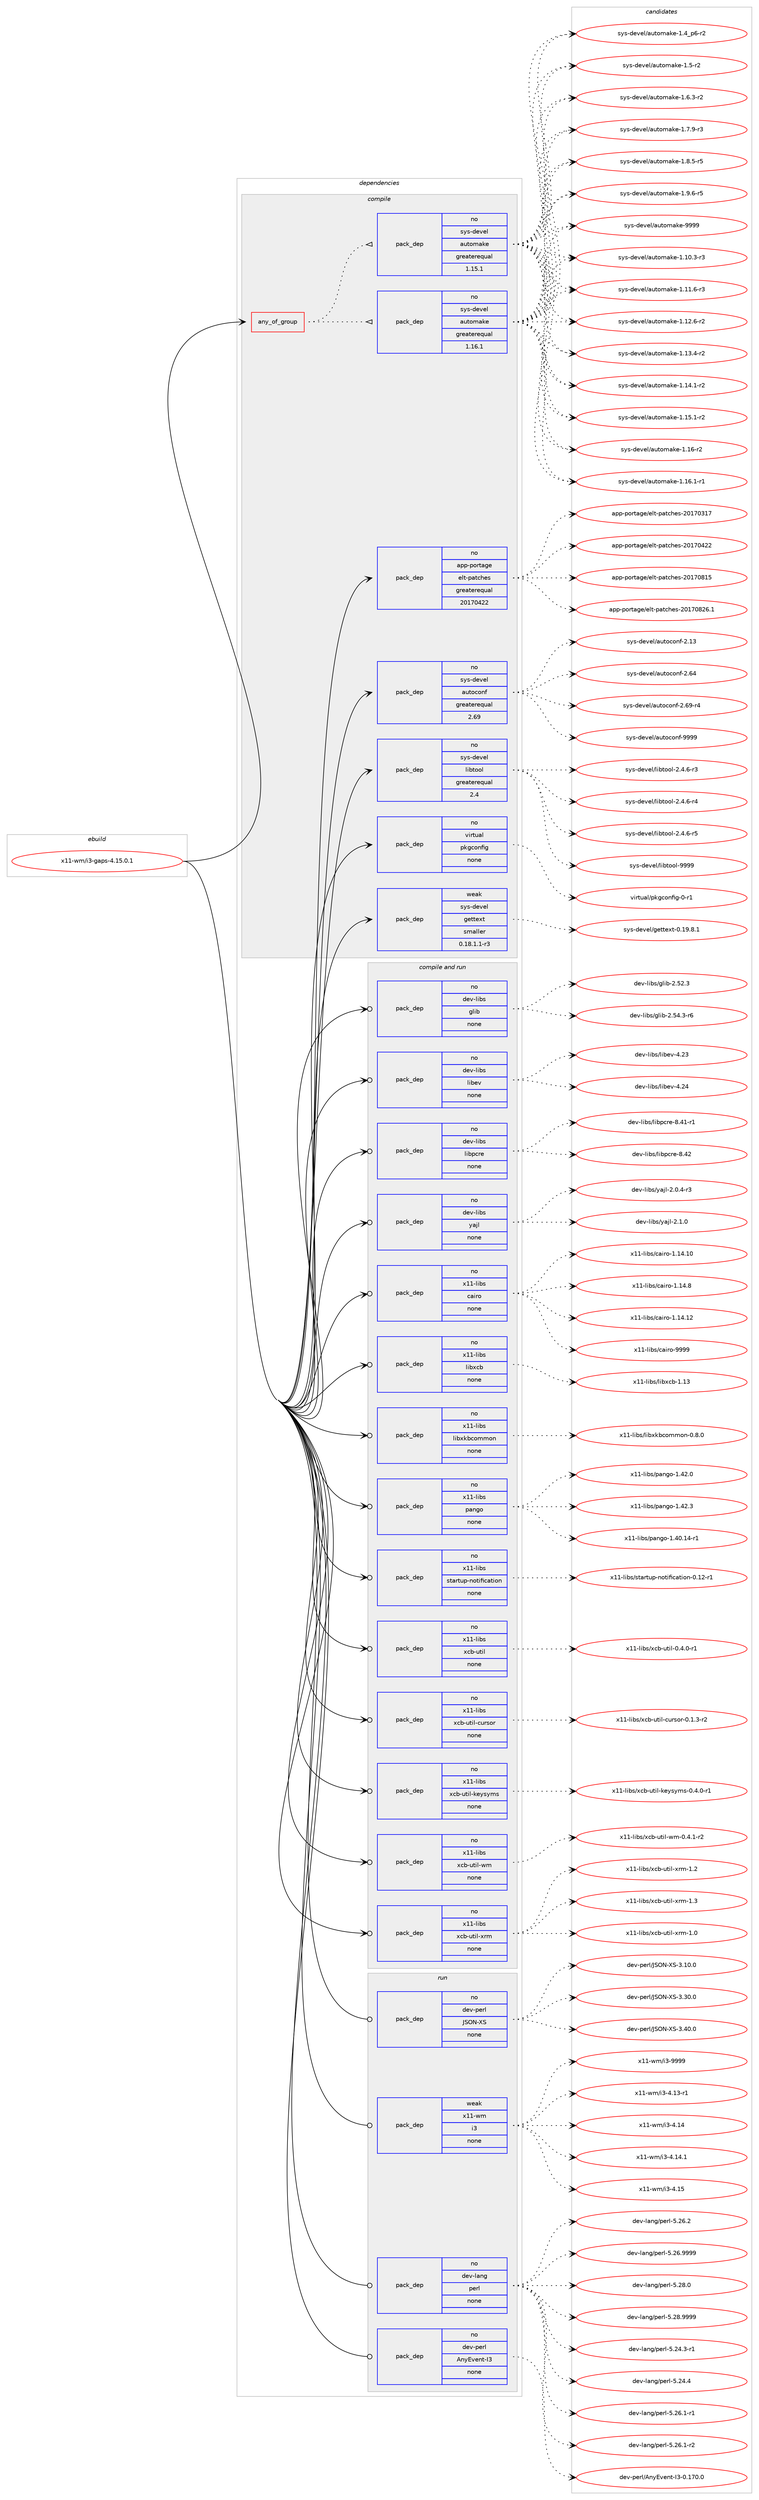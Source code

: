 digraph prolog {

# *************
# Graph options
# *************

newrank=true;
concentrate=true;
compound=true;
graph [rankdir=LR,fontname=Helvetica,fontsize=10,ranksep=1.5];#, ranksep=2.5, nodesep=0.2];
edge  [arrowhead=vee];
node  [fontname=Helvetica,fontsize=10];

# **********
# The ebuild
# **********

subgraph cluster_leftcol {
color=gray;
rank=same;
label=<<i>ebuild</i>>;
id [label="x11-wm/i3-gaps-4.15.0.1", color=red, width=4, href="../x11-wm/i3-gaps-4.15.0.1.svg"];
}

# ****************
# The dependencies
# ****************

subgraph cluster_midcol {
color=gray;
label=<<i>dependencies</i>>;
subgraph cluster_compile {
fillcolor="#eeeeee";
style=filled;
label=<<i>compile</i>>;
subgraph any174 {
dependency4571 [label=<<TABLE BORDER="0" CELLBORDER="1" CELLSPACING="0" CELLPADDING="4"><TR><TD CELLPADDING="10">any_of_group</TD></TR></TABLE>>, shape=none, color=red];subgraph pack3746 {
dependency4572 [label=<<TABLE BORDER="0" CELLBORDER="1" CELLSPACING="0" CELLPADDING="4" WIDTH="220"><TR><TD ROWSPAN="6" CELLPADDING="30">pack_dep</TD></TR><TR><TD WIDTH="110">no</TD></TR><TR><TD>sys-devel</TD></TR><TR><TD>automake</TD></TR><TR><TD>greaterequal</TD></TR><TR><TD>1.16.1</TD></TR></TABLE>>, shape=none, color=blue];
}
dependency4571:e -> dependency4572:w [weight=20,style="dotted",arrowhead="oinv"];
subgraph pack3747 {
dependency4573 [label=<<TABLE BORDER="0" CELLBORDER="1" CELLSPACING="0" CELLPADDING="4" WIDTH="220"><TR><TD ROWSPAN="6" CELLPADDING="30">pack_dep</TD></TR><TR><TD WIDTH="110">no</TD></TR><TR><TD>sys-devel</TD></TR><TR><TD>automake</TD></TR><TR><TD>greaterequal</TD></TR><TR><TD>1.15.1</TD></TR></TABLE>>, shape=none, color=blue];
}
dependency4571:e -> dependency4573:w [weight=20,style="dotted",arrowhead="oinv"];
}
id:e -> dependency4571:w [weight=20,style="solid",arrowhead="vee"];
subgraph pack3748 {
dependency4574 [label=<<TABLE BORDER="0" CELLBORDER="1" CELLSPACING="0" CELLPADDING="4" WIDTH="220"><TR><TD ROWSPAN="6" CELLPADDING="30">pack_dep</TD></TR><TR><TD WIDTH="110">no</TD></TR><TR><TD>app-portage</TD></TR><TR><TD>elt-patches</TD></TR><TR><TD>greaterequal</TD></TR><TR><TD>20170422</TD></TR></TABLE>>, shape=none, color=blue];
}
id:e -> dependency4574:w [weight=20,style="solid",arrowhead="vee"];
subgraph pack3749 {
dependency4575 [label=<<TABLE BORDER="0" CELLBORDER="1" CELLSPACING="0" CELLPADDING="4" WIDTH="220"><TR><TD ROWSPAN="6" CELLPADDING="30">pack_dep</TD></TR><TR><TD WIDTH="110">no</TD></TR><TR><TD>sys-devel</TD></TR><TR><TD>autoconf</TD></TR><TR><TD>greaterequal</TD></TR><TR><TD>2.69</TD></TR></TABLE>>, shape=none, color=blue];
}
id:e -> dependency4575:w [weight=20,style="solid",arrowhead="vee"];
subgraph pack3750 {
dependency4576 [label=<<TABLE BORDER="0" CELLBORDER="1" CELLSPACING="0" CELLPADDING="4" WIDTH="220"><TR><TD ROWSPAN="6" CELLPADDING="30">pack_dep</TD></TR><TR><TD WIDTH="110">no</TD></TR><TR><TD>sys-devel</TD></TR><TR><TD>libtool</TD></TR><TR><TD>greaterequal</TD></TR><TR><TD>2.4</TD></TR></TABLE>>, shape=none, color=blue];
}
id:e -> dependency4576:w [weight=20,style="solid",arrowhead="vee"];
subgraph pack3751 {
dependency4577 [label=<<TABLE BORDER="0" CELLBORDER="1" CELLSPACING="0" CELLPADDING="4" WIDTH="220"><TR><TD ROWSPAN="6" CELLPADDING="30">pack_dep</TD></TR><TR><TD WIDTH="110">no</TD></TR><TR><TD>virtual</TD></TR><TR><TD>pkgconfig</TD></TR><TR><TD>none</TD></TR><TR><TD></TD></TR></TABLE>>, shape=none, color=blue];
}
id:e -> dependency4577:w [weight=20,style="solid",arrowhead="vee"];
subgraph pack3752 {
dependency4578 [label=<<TABLE BORDER="0" CELLBORDER="1" CELLSPACING="0" CELLPADDING="4" WIDTH="220"><TR><TD ROWSPAN="6" CELLPADDING="30">pack_dep</TD></TR><TR><TD WIDTH="110">weak</TD></TR><TR><TD>sys-devel</TD></TR><TR><TD>gettext</TD></TR><TR><TD>smaller</TD></TR><TR><TD>0.18.1.1-r3</TD></TR></TABLE>>, shape=none, color=blue];
}
id:e -> dependency4578:w [weight=20,style="solid",arrowhead="vee"];
}
subgraph cluster_compileandrun {
fillcolor="#eeeeee";
style=filled;
label=<<i>compile and run</i>>;
subgraph pack3753 {
dependency4579 [label=<<TABLE BORDER="0" CELLBORDER="1" CELLSPACING="0" CELLPADDING="4" WIDTH="220"><TR><TD ROWSPAN="6" CELLPADDING="30">pack_dep</TD></TR><TR><TD WIDTH="110">no</TD></TR><TR><TD>dev-libs</TD></TR><TR><TD>glib</TD></TR><TR><TD>none</TD></TR><TR><TD></TD></TR></TABLE>>, shape=none, color=blue];
}
id:e -> dependency4579:w [weight=20,style="solid",arrowhead="odotvee"];
subgraph pack3754 {
dependency4580 [label=<<TABLE BORDER="0" CELLBORDER="1" CELLSPACING="0" CELLPADDING="4" WIDTH="220"><TR><TD ROWSPAN="6" CELLPADDING="30">pack_dep</TD></TR><TR><TD WIDTH="110">no</TD></TR><TR><TD>dev-libs</TD></TR><TR><TD>libev</TD></TR><TR><TD>none</TD></TR><TR><TD></TD></TR></TABLE>>, shape=none, color=blue];
}
id:e -> dependency4580:w [weight=20,style="solid",arrowhead="odotvee"];
subgraph pack3755 {
dependency4581 [label=<<TABLE BORDER="0" CELLBORDER="1" CELLSPACING="0" CELLPADDING="4" WIDTH="220"><TR><TD ROWSPAN="6" CELLPADDING="30">pack_dep</TD></TR><TR><TD WIDTH="110">no</TD></TR><TR><TD>dev-libs</TD></TR><TR><TD>libpcre</TD></TR><TR><TD>none</TD></TR><TR><TD></TD></TR></TABLE>>, shape=none, color=blue];
}
id:e -> dependency4581:w [weight=20,style="solid",arrowhead="odotvee"];
subgraph pack3756 {
dependency4582 [label=<<TABLE BORDER="0" CELLBORDER="1" CELLSPACING="0" CELLPADDING="4" WIDTH="220"><TR><TD ROWSPAN="6" CELLPADDING="30">pack_dep</TD></TR><TR><TD WIDTH="110">no</TD></TR><TR><TD>dev-libs</TD></TR><TR><TD>yajl</TD></TR><TR><TD>none</TD></TR><TR><TD></TD></TR></TABLE>>, shape=none, color=blue];
}
id:e -> dependency4582:w [weight=20,style="solid",arrowhead="odotvee"];
subgraph pack3757 {
dependency4583 [label=<<TABLE BORDER="0" CELLBORDER="1" CELLSPACING="0" CELLPADDING="4" WIDTH="220"><TR><TD ROWSPAN="6" CELLPADDING="30">pack_dep</TD></TR><TR><TD WIDTH="110">no</TD></TR><TR><TD>x11-libs</TD></TR><TR><TD>cairo</TD></TR><TR><TD>none</TD></TR><TR><TD></TD></TR></TABLE>>, shape=none, color=blue];
}
id:e -> dependency4583:w [weight=20,style="solid",arrowhead="odotvee"];
subgraph pack3758 {
dependency4584 [label=<<TABLE BORDER="0" CELLBORDER="1" CELLSPACING="0" CELLPADDING="4" WIDTH="220"><TR><TD ROWSPAN="6" CELLPADDING="30">pack_dep</TD></TR><TR><TD WIDTH="110">no</TD></TR><TR><TD>x11-libs</TD></TR><TR><TD>libxcb</TD></TR><TR><TD>none</TD></TR><TR><TD></TD></TR></TABLE>>, shape=none, color=blue];
}
id:e -> dependency4584:w [weight=20,style="solid",arrowhead="odotvee"];
subgraph pack3759 {
dependency4585 [label=<<TABLE BORDER="0" CELLBORDER="1" CELLSPACING="0" CELLPADDING="4" WIDTH="220"><TR><TD ROWSPAN="6" CELLPADDING="30">pack_dep</TD></TR><TR><TD WIDTH="110">no</TD></TR><TR><TD>x11-libs</TD></TR><TR><TD>libxkbcommon</TD></TR><TR><TD>none</TD></TR><TR><TD></TD></TR></TABLE>>, shape=none, color=blue];
}
id:e -> dependency4585:w [weight=20,style="solid",arrowhead="odotvee"];
subgraph pack3760 {
dependency4586 [label=<<TABLE BORDER="0" CELLBORDER="1" CELLSPACING="0" CELLPADDING="4" WIDTH="220"><TR><TD ROWSPAN="6" CELLPADDING="30">pack_dep</TD></TR><TR><TD WIDTH="110">no</TD></TR><TR><TD>x11-libs</TD></TR><TR><TD>pango</TD></TR><TR><TD>none</TD></TR><TR><TD></TD></TR></TABLE>>, shape=none, color=blue];
}
id:e -> dependency4586:w [weight=20,style="solid",arrowhead="odotvee"];
subgraph pack3761 {
dependency4587 [label=<<TABLE BORDER="0" CELLBORDER="1" CELLSPACING="0" CELLPADDING="4" WIDTH="220"><TR><TD ROWSPAN="6" CELLPADDING="30">pack_dep</TD></TR><TR><TD WIDTH="110">no</TD></TR><TR><TD>x11-libs</TD></TR><TR><TD>startup-notification</TD></TR><TR><TD>none</TD></TR><TR><TD></TD></TR></TABLE>>, shape=none, color=blue];
}
id:e -> dependency4587:w [weight=20,style="solid",arrowhead="odotvee"];
subgraph pack3762 {
dependency4588 [label=<<TABLE BORDER="0" CELLBORDER="1" CELLSPACING="0" CELLPADDING="4" WIDTH="220"><TR><TD ROWSPAN="6" CELLPADDING="30">pack_dep</TD></TR><TR><TD WIDTH="110">no</TD></TR><TR><TD>x11-libs</TD></TR><TR><TD>xcb-util</TD></TR><TR><TD>none</TD></TR><TR><TD></TD></TR></TABLE>>, shape=none, color=blue];
}
id:e -> dependency4588:w [weight=20,style="solid",arrowhead="odotvee"];
subgraph pack3763 {
dependency4589 [label=<<TABLE BORDER="0" CELLBORDER="1" CELLSPACING="0" CELLPADDING="4" WIDTH="220"><TR><TD ROWSPAN="6" CELLPADDING="30">pack_dep</TD></TR><TR><TD WIDTH="110">no</TD></TR><TR><TD>x11-libs</TD></TR><TR><TD>xcb-util-cursor</TD></TR><TR><TD>none</TD></TR><TR><TD></TD></TR></TABLE>>, shape=none, color=blue];
}
id:e -> dependency4589:w [weight=20,style="solid",arrowhead="odotvee"];
subgraph pack3764 {
dependency4590 [label=<<TABLE BORDER="0" CELLBORDER="1" CELLSPACING="0" CELLPADDING="4" WIDTH="220"><TR><TD ROWSPAN="6" CELLPADDING="30">pack_dep</TD></TR><TR><TD WIDTH="110">no</TD></TR><TR><TD>x11-libs</TD></TR><TR><TD>xcb-util-keysyms</TD></TR><TR><TD>none</TD></TR><TR><TD></TD></TR></TABLE>>, shape=none, color=blue];
}
id:e -> dependency4590:w [weight=20,style="solid",arrowhead="odotvee"];
subgraph pack3765 {
dependency4591 [label=<<TABLE BORDER="0" CELLBORDER="1" CELLSPACING="0" CELLPADDING="4" WIDTH="220"><TR><TD ROWSPAN="6" CELLPADDING="30">pack_dep</TD></TR><TR><TD WIDTH="110">no</TD></TR><TR><TD>x11-libs</TD></TR><TR><TD>xcb-util-wm</TD></TR><TR><TD>none</TD></TR><TR><TD></TD></TR></TABLE>>, shape=none, color=blue];
}
id:e -> dependency4591:w [weight=20,style="solid",arrowhead="odotvee"];
subgraph pack3766 {
dependency4592 [label=<<TABLE BORDER="0" CELLBORDER="1" CELLSPACING="0" CELLPADDING="4" WIDTH="220"><TR><TD ROWSPAN="6" CELLPADDING="30">pack_dep</TD></TR><TR><TD WIDTH="110">no</TD></TR><TR><TD>x11-libs</TD></TR><TR><TD>xcb-util-xrm</TD></TR><TR><TD>none</TD></TR><TR><TD></TD></TR></TABLE>>, shape=none, color=blue];
}
id:e -> dependency4592:w [weight=20,style="solid",arrowhead="odotvee"];
}
subgraph cluster_run {
fillcolor="#eeeeee";
style=filled;
label=<<i>run</i>>;
subgraph pack3767 {
dependency4593 [label=<<TABLE BORDER="0" CELLBORDER="1" CELLSPACING="0" CELLPADDING="4" WIDTH="220"><TR><TD ROWSPAN="6" CELLPADDING="30">pack_dep</TD></TR><TR><TD WIDTH="110">no</TD></TR><TR><TD>dev-lang</TD></TR><TR><TD>perl</TD></TR><TR><TD>none</TD></TR><TR><TD></TD></TR></TABLE>>, shape=none, color=blue];
}
id:e -> dependency4593:w [weight=20,style="solid",arrowhead="odot"];
subgraph pack3768 {
dependency4594 [label=<<TABLE BORDER="0" CELLBORDER="1" CELLSPACING="0" CELLPADDING="4" WIDTH="220"><TR><TD ROWSPAN="6" CELLPADDING="30">pack_dep</TD></TR><TR><TD WIDTH="110">no</TD></TR><TR><TD>dev-perl</TD></TR><TR><TD>AnyEvent-I3</TD></TR><TR><TD>none</TD></TR><TR><TD></TD></TR></TABLE>>, shape=none, color=blue];
}
id:e -> dependency4594:w [weight=20,style="solid",arrowhead="odot"];
subgraph pack3769 {
dependency4595 [label=<<TABLE BORDER="0" CELLBORDER="1" CELLSPACING="0" CELLPADDING="4" WIDTH="220"><TR><TD ROWSPAN="6" CELLPADDING="30">pack_dep</TD></TR><TR><TD WIDTH="110">no</TD></TR><TR><TD>dev-perl</TD></TR><TR><TD>JSON-XS</TD></TR><TR><TD>none</TD></TR><TR><TD></TD></TR></TABLE>>, shape=none, color=blue];
}
id:e -> dependency4595:w [weight=20,style="solid",arrowhead="odot"];
subgraph pack3770 {
dependency4596 [label=<<TABLE BORDER="0" CELLBORDER="1" CELLSPACING="0" CELLPADDING="4" WIDTH="220"><TR><TD ROWSPAN="6" CELLPADDING="30">pack_dep</TD></TR><TR><TD WIDTH="110">weak</TD></TR><TR><TD>x11-wm</TD></TR><TR><TD>i3</TD></TR><TR><TD>none</TD></TR><TR><TD></TD></TR></TABLE>>, shape=none, color=blue];
}
id:e -> dependency4596:w [weight=20,style="solid",arrowhead="odot"];
}
}

# **************
# The candidates
# **************

subgraph cluster_choices {
rank=same;
color=gray;
label=<<i>candidates</i>>;

subgraph choice3746 {
color=black;
nodesep=1;
choice11512111545100101118101108479711711611110997107101454946494846514511451 [label="sys-devel/automake-1.10.3-r3", color=red, width=4,href="../sys-devel/automake-1.10.3-r3.svg"];
choice11512111545100101118101108479711711611110997107101454946494946544511451 [label="sys-devel/automake-1.11.6-r3", color=red, width=4,href="../sys-devel/automake-1.11.6-r3.svg"];
choice11512111545100101118101108479711711611110997107101454946495046544511450 [label="sys-devel/automake-1.12.6-r2", color=red, width=4,href="../sys-devel/automake-1.12.6-r2.svg"];
choice11512111545100101118101108479711711611110997107101454946495146524511450 [label="sys-devel/automake-1.13.4-r2", color=red, width=4,href="../sys-devel/automake-1.13.4-r2.svg"];
choice11512111545100101118101108479711711611110997107101454946495246494511450 [label="sys-devel/automake-1.14.1-r2", color=red, width=4,href="../sys-devel/automake-1.14.1-r2.svg"];
choice11512111545100101118101108479711711611110997107101454946495346494511450 [label="sys-devel/automake-1.15.1-r2", color=red, width=4,href="../sys-devel/automake-1.15.1-r2.svg"];
choice1151211154510010111810110847971171161111099710710145494649544511450 [label="sys-devel/automake-1.16-r2", color=red, width=4,href="../sys-devel/automake-1.16-r2.svg"];
choice11512111545100101118101108479711711611110997107101454946495446494511449 [label="sys-devel/automake-1.16.1-r1", color=red, width=4,href="../sys-devel/automake-1.16.1-r1.svg"];
choice115121115451001011181011084797117116111109971071014549465295112544511450 [label="sys-devel/automake-1.4_p6-r2", color=red, width=4,href="../sys-devel/automake-1.4_p6-r2.svg"];
choice11512111545100101118101108479711711611110997107101454946534511450 [label="sys-devel/automake-1.5-r2", color=red, width=4,href="../sys-devel/automake-1.5-r2.svg"];
choice115121115451001011181011084797117116111109971071014549465446514511450 [label="sys-devel/automake-1.6.3-r2", color=red, width=4,href="../sys-devel/automake-1.6.3-r2.svg"];
choice115121115451001011181011084797117116111109971071014549465546574511451 [label="sys-devel/automake-1.7.9-r3", color=red, width=4,href="../sys-devel/automake-1.7.9-r3.svg"];
choice115121115451001011181011084797117116111109971071014549465646534511453 [label="sys-devel/automake-1.8.5-r5", color=red, width=4,href="../sys-devel/automake-1.8.5-r5.svg"];
choice115121115451001011181011084797117116111109971071014549465746544511453 [label="sys-devel/automake-1.9.6-r5", color=red, width=4,href="../sys-devel/automake-1.9.6-r5.svg"];
choice115121115451001011181011084797117116111109971071014557575757 [label="sys-devel/automake-9999", color=red, width=4,href="../sys-devel/automake-9999.svg"];
dependency4572:e -> choice11512111545100101118101108479711711611110997107101454946494846514511451:w [style=dotted,weight="100"];
dependency4572:e -> choice11512111545100101118101108479711711611110997107101454946494946544511451:w [style=dotted,weight="100"];
dependency4572:e -> choice11512111545100101118101108479711711611110997107101454946495046544511450:w [style=dotted,weight="100"];
dependency4572:e -> choice11512111545100101118101108479711711611110997107101454946495146524511450:w [style=dotted,weight="100"];
dependency4572:e -> choice11512111545100101118101108479711711611110997107101454946495246494511450:w [style=dotted,weight="100"];
dependency4572:e -> choice11512111545100101118101108479711711611110997107101454946495346494511450:w [style=dotted,weight="100"];
dependency4572:e -> choice1151211154510010111810110847971171161111099710710145494649544511450:w [style=dotted,weight="100"];
dependency4572:e -> choice11512111545100101118101108479711711611110997107101454946495446494511449:w [style=dotted,weight="100"];
dependency4572:e -> choice115121115451001011181011084797117116111109971071014549465295112544511450:w [style=dotted,weight="100"];
dependency4572:e -> choice11512111545100101118101108479711711611110997107101454946534511450:w [style=dotted,weight="100"];
dependency4572:e -> choice115121115451001011181011084797117116111109971071014549465446514511450:w [style=dotted,weight="100"];
dependency4572:e -> choice115121115451001011181011084797117116111109971071014549465546574511451:w [style=dotted,weight="100"];
dependency4572:e -> choice115121115451001011181011084797117116111109971071014549465646534511453:w [style=dotted,weight="100"];
dependency4572:e -> choice115121115451001011181011084797117116111109971071014549465746544511453:w [style=dotted,weight="100"];
dependency4572:e -> choice115121115451001011181011084797117116111109971071014557575757:w [style=dotted,weight="100"];
}
subgraph choice3747 {
color=black;
nodesep=1;
choice11512111545100101118101108479711711611110997107101454946494846514511451 [label="sys-devel/automake-1.10.3-r3", color=red, width=4,href="../sys-devel/automake-1.10.3-r3.svg"];
choice11512111545100101118101108479711711611110997107101454946494946544511451 [label="sys-devel/automake-1.11.6-r3", color=red, width=4,href="../sys-devel/automake-1.11.6-r3.svg"];
choice11512111545100101118101108479711711611110997107101454946495046544511450 [label="sys-devel/automake-1.12.6-r2", color=red, width=4,href="../sys-devel/automake-1.12.6-r2.svg"];
choice11512111545100101118101108479711711611110997107101454946495146524511450 [label="sys-devel/automake-1.13.4-r2", color=red, width=4,href="../sys-devel/automake-1.13.4-r2.svg"];
choice11512111545100101118101108479711711611110997107101454946495246494511450 [label="sys-devel/automake-1.14.1-r2", color=red, width=4,href="../sys-devel/automake-1.14.1-r2.svg"];
choice11512111545100101118101108479711711611110997107101454946495346494511450 [label="sys-devel/automake-1.15.1-r2", color=red, width=4,href="../sys-devel/automake-1.15.1-r2.svg"];
choice1151211154510010111810110847971171161111099710710145494649544511450 [label="sys-devel/automake-1.16-r2", color=red, width=4,href="../sys-devel/automake-1.16-r2.svg"];
choice11512111545100101118101108479711711611110997107101454946495446494511449 [label="sys-devel/automake-1.16.1-r1", color=red, width=4,href="../sys-devel/automake-1.16.1-r1.svg"];
choice115121115451001011181011084797117116111109971071014549465295112544511450 [label="sys-devel/automake-1.4_p6-r2", color=red, width=4,href="../sys-devel/automake-1.4_p6-r2.svg"];
choice11512111545100101118101108479711711611110997107101454946534511450 [label="sys-devel/automake-1.5-r2", color=red, width=4,href="../sys-devel/automake-1.5-r2.svg"];
choice115121115451001011181011084797117116111109971071014549465446514511450 [label="sys-devel/automake-1.6.3-r2", color=red, width=4,href="../sys-devel/automake-1.6.3-r2.svg"];
choice115121115451001011181011084797117116111109971071014549465546574511451 [label="sys-devel/automake-1.7.9-r3", color=red, width=4,href="../sys-devel/automake-1.7.9-r3.svg"];
choice115121115451001011181011084797117116111109971071014549465646534511453 [label="sys-devel/automake-1.8.5-r5", color=red, width=4,href="../sys-devel/automake-1.8.5-r5.svg"];
choice115121115451001011181011084797117116111109971071014549465746544511453 [label="sys-devel/automake-1.9.6-r5", color=red, width=4,href="../sys-devel/automake-1.9.6-r5.svg"];
choice115121115451001011181011084797117116111109971071014557575757 [label="sys-devel/automake-9999", color=red, width=4,href="../sys-devel/automake-9999.svg"];
dependency4573:e -> choice11512111545100101118101108479711711611110997107101454946494846514511451:w [style=dotted,weight="100"];
dependency4573:e -> choice11512111545100101118101108479711711611110997107101454946494946544511451:w [style=dotted,weight="100"];
dependency4573:e -> choice11512111545100101118101108479711711611110997107101454946495046544511450:w [style=dotted,weight="100"];
dependency4573:e -> choice11512111545100101118101108479711711611110997107101454946495146524511450:w [style=dotted,weight="100"];
dependency4573:e -> choice11512111545100101118101108479711711611110997107101454946495246494511450:w [style=dotted,weight="100"];
dependency4573:e -> choice11512111545100101118101108479711711611110997107101454946495346494511450:w [style=dotted,weight="100"];
dependency4573:e -> choice1151211154510010111810110847971171161111099710710145494649544511450:w [style=dotted,weight="100"];
dependency4573:e -> choice11512111545100101118101108479711711611110997107101454946495446494511449:w [style=dotted,weight="100"];
dependency4573:e -> choice115121115451001011181011084797117116111109971071014549465295112544511450:w [style=dotted,weight="100"];
dependency4573:e -> choice11512111545100101118101108479711711611110997107101454946534511450:w [style=dotted,weight="100"];
dependency4573:e -> choice115121115451001011181011084797117116111109971071014549465446514511450:w [style=dotted,weight="100"];
dependency4573:e -> choice115121115451001011181011084797117116111109971071014549465546574511451:w [style=dotted,weight="100"];
dependency4573:e -> choice115121115451001011181011084797117116111109971071014549465646534511453:w [style=dotted,weight="100"];
dependency4573:e -> choice115121115451001011181011084797117116111109971071014549465746544511453:w [style=dotted,weight="100"];
dependency4573:e -> choice115121115451001011181011084797117116111109971071014557575757:w [style=dotted,weight="100"];
}
subgraph choice3748 {
color=black;
nodesep=1;
choice97112112451121111141169710310147101108116451129711699104101115455048495548514955 [label="app-portage/elt-patches-20170317", color=red, width=4,href="../app-portage/elt-patches-20170317.svg"];
choice97112112451121111141169710310147101108116451129711699104101115455048495548525050 [label="app-portage/elt-patches-20170422", color=red, width=4,href="../app-portage/elt-patches-20170422.svg"];
choice97112112451121111141169710310147101108116451129711699104101115455048495548564953 [label="app-portage/elt-patches-20170815", color=red, width=4,href="../app-portage/elt-patches-20170815.svg"];
choice971121124511211111411697103101471011081164511297116991041011154550484955485650544649 [label="app-portage/elt-patches-20170826.1", color=red, width=4,href="../app-portage/elt-patches-20170826.1.svg"];
dependency4574:e -> choice97112112451121111141169710310147101108116451129711699104101115455048495548514955:w [style=dotted,weight="100"];
dependency4574:e -> choice97112112451121111141169710310147101108116451129711699104101115455048495548525050:w [style=dotted,weight="100"];
dependency4574:e -> choice97112112451121111141169710310147101108116451129711699104101115455048495548564953:w [style=dotted,weight="100"];
dependency4574:e -> choice971121124511211111411697103101471011081164511297116991041011154550484955485650544649:w [style=dotted,weight="100"];
}
subgraph choice3749 {
color=black;
nodesep=1;
choice115121115451001011181011084797117116111991111101024550464951 [label="sys-devel/autoconf-2.13", color=red, width=4,href="../sys-devel/autoconf-2.13.svg"];
choice115121115451001011181011084797117116111991111101024550465452 [label="sys-devel/autoconf-2.64", color=red, width=4,href="../sys-devel/autoconf-2.64.svg"];
choice1151211154510010111810110847971171161119911111010245504654574511452 [label="sys-devel/autoconf-2.69-r4", color=red, width=4,href="../sys-devel/autoconf-2.69-r4.svg"];
choice115121115451001011181011084797117116111991111101024557575757 [label="sys-devel/autoconf-9999", color=red, width=4,href="../sys-devel/autoconf-9999.svg"];
dependency4575:e -> choice115121115451001011181011084797117116111991111101024550464951:w [style=dotted,weight="100"];
dependency4575:e -> choice115121115451001011181011084797117116111991111101024550465452:w [style=dotted,weight="100"];
dependency4575:e -> choice1151211154510010111810110847971171161119911111010245504654574511452:w [style=dotted,weight="100"];
dependency4575:e -> choice115121115451001011181011084797117116111991111101024557575757:w [style=dotted,weight="100"];
}
subgraph choice3750 {
color=black;
nodesep=1;
choice1151211154510010111810110847108105981161111111084550465246544511451 [label="sys-devel/libtool-2.4.6-r3", color=red, width=4,href="../sys-devel/libtool-2.4.6-r3.svg"];
choice1151211154510010111810110847108105981161111111084550465246544511452 [label="sys-devel/libtool-2.4.6-r4", color=red, width=4,href="../sys-devel/libtool-2.4.6-r4.svg"];
choice1151211154510010111810110847108105981161111111084550465246544511453 [label="sys-devel/libtool-2.4.6-r5", color=red, width=4,href="../sys-devel/libtool-2.4.6-r5.svg"];
choice1151211154510010111810110847108105981161111111084557575757 [label="sys-devel/libtool-9999", color=red, width=4,href="../sys-devel/libtool-9999.svg"];
dependency4576:e -> choice1151211154510010111810110847108105981161111111084550465246544511451:w [style=dotted,weight="100"];
dependency4576:e -> choice1151211154510010111810110847108105981161111111084550465246544511452:w [style=dotted,weight="100"];
dependency4576:e -> choice1151211154510010111810110847108105981161111111084550465246544511453:w [style=dotted,weight="100"];
dependency4576:e -> choice1151211154510010111810110847108105981161111111084557575757:w [style=dotted,weight="100"];
}
subgraph choice3751 {
color=black;
nodesep=1;
choice11810511411611797108471121071039911111010210510345484511449 [label="virtual/pkgconfig-0-r1", color=red, width=4,href="../virtual/pkgconfig-0-r1.svg"];
dependency4577:e -> choice11810511411611797108471121071039911111010210510345484511449:w [style=dotted,weight="100"];
}
subgraph choice3752 {
color=black;
nodesep=1;
choice1151211154510010111810110847103101116116101120116454846495746564649 [label="sys-devel/gettext-0.19.8.1", color=red, width=4,href="../sys-devel/gettext-0.19.8.1.svg"];
dependency4578:e -> choice1151211154510010111810110847103101116116101120116454846495746564649:w [style=dotted,weight="100"];
}
subgraph choice3753 {
color=black;
nodesep=1;
choice1001011184510810598115471031081059845504653504651 [label="dev-libs/glib-2.52.3", color=red, width=4,href="../dev-libs/glib-2.52.3.svg"];
choice10010111845108105981154710310810598455046535246514511454 [label="dev-libs/glib-2.54.3-r6", color=red, width=4,href="../dev-libs/glib-2.54.3-r6.svg"];
dependency4579:e -> choice1001011184510810598115471031081059845504653504651:w [style=dotted,weight="100"];
dependency4579:e -> choice10010111845108105981154710310810598455046535246514511454:w [style=dotted,weight="100"];
}
subgraph choice3754 {
color=black;
nodesep=1;
choice100101118451081059811547108105981011184552465051 [label="dev-libs/libev-4.23", color=red, width=4,href="../dev-libs/libev-4.23.svg"];
choice100101118451081059811547108105981011184552465052 [label="dev-libs/libev-4.24", color=red, width=4,href="../dev-libs/libev-4.24.svg"];
dependency4580:e -> choice100101118451081059811547108105981011184552465051:w [style=dotted,weight="100"];
dependency4580:e -> choice100101118451081059811547108105981011184552465052:w [style=dotted,weight="100"];
}
subgraph choice3755 {
color=black;
nodesep=1;
choice100101118451081059811547108105981129911410145564652494511449 [label="dev-libs/libpcre-8.41-r1", color=red, width=4,href="../dev-libs/libpcre-8.41-r1.svg"];
choice10010111845108105981154710810598112991141014556465250 [label="dev-libs/libpcre-8.42", color=red, width=4,href="../dev-libs/libpcre-8.42.svg"];
dependency4581:e -> choice100101118451081059811547108105981129911410145564652494511449:w [style=dotted,weight="100"];
dependency4581:e -> choice10010111845108105981154710810598112991141014556465250:w [style=dotted,weight="100"];
}
subgraph choice3756 {
color=black;
nodesep=1;
choice100101118451081059811547121971061084550464846524511451 [label="dev-libs/yajl-2.0.4-r3", color=red, width=4,href="../dev-libs/yajl-2.0.4-r3.svg"];
choice10010111845108105981154712197106108455046494648 [label="dev-libs/yajl-2.1.0", color=red, width=4,href="../dev-libs/yajl-2.1.0.svg"];
dependency4582:e -> choice100101118451081059811547121971061084550464846524511451:w [style=dotted,weight="100"];
dependency4582:e -> choice10010111845108105981154712197106108455046494648:w [style=dotted,weight="100"];
}
subgraph choice3757 {
color=black;
nodesep=1;
choice120494945108105981154799971051141114549464952464948 [label="x11-libs/cairo-1.14.10", color=red, width=4,href="../x11-libs/cairo-1.14.10.svg"];
choice1204949451081059811547999710511411145494649524656 [label="x11-libs/cairo-1.14.8", color=red, width=4,href="../x11-libs/cairo-1.14.8.svg"];
choice120494945108105981154799971051141114549464952464950 [label="x11-libs/cairo-1.14.12", color=red, width=4,href="../x11-libs/cairo-1.14.12.svg"];
choice120494945108105981154799971051141114557575757 [label="x11-libs/cairo-9999", color=red, width=4,href="../x11-libs/cairo-9999.svg"];
dependency4583:e -> choice120494945108105981154799971051141114549464952464948:w [style=dotted,weight="100"];
dependency4583:e -> choice1204949451081059811547999710511411145494649524656:w [style=dotted,weight="100"];
dependency4583:e -> choice120494945108105981154799971051141114549464952464950:w [style=dotted,weight="100"];
dependency4583:e -> choice120494945108105981154799971051141114557575757:w [style=dotted,weight="100"];
}
subgraph choice3758 {
color=black;
nodesep=1;
choice12049494510810598115471081059812099984549464951 [label="x11-libs/libxcb-1.13", color=red, width=4,href="../x11-libs/libxcb-1.13.svg"];
dependency4584:e -> choice12049494510810598115471081059812099984549464951:w [style=dotted,weight="100"];
}
subgraph choice3759 {
color=black;
nodesep=1;
choice1204949451081059811547108105981201079899111109109111110454846564648 [label="x11-libs/libxkbcommon-0.8.0", color=red, width=4,href="../x11-libs/libxkbcommon-0.8.0.svg"];
dependency4585:e -> choice1204949451081059811547108105981201079899111109109111110454846564648:w [style=dotted,weight="100"];
}
subgraph choice3760 {
color=black;
nodesep=1;
choice12049494510810598115471129711010311145494652484649524511449 [label="x11-libs/pango-1.40.14-r1", color=red, width=4,href="../x11-libs/pango-1.40.14-r1.svg"];
choice12049494510810598115471129711010311145494652504648 [label="x11-libs/pango-1.42.0", color=red, width=4,href="../x11-libs/pango-1.42.0.svg"];
choice12049494510810598115471129711010311145494652504651 [label="x11-libs/pango-1.42.3", color=red, width=4,href="../x11-libs/pango-1.42.3.svg"];
dependency4586:e -> choice12049494510810598115471129711010311145494652484649524511449:w [style=dotted,weight="100"];
dependency4586:e -> choice12049494510810598115471129711010311145494652504648:w [style=dotted,weight="100"];
dependency4586:e -> choice12049494510810598115471129711010311145494652504651:w [style=dotted,weight="100"];
}
subgraph choice3761 {
color=black;
nodesep=1;
choice12049494510810598115471151169711411611711245110111116105102105999711610511111045484649504511449 [label="x11-libs/startup-notification-0.12-r1", color=red, width=4,href="../x11-libs/startup-notification-0.12-r1.svg"];
dependency4587:e -> choice12049494510810598115471151169711411611711245110111116105102105999711610511111045484649504511449:w [style=dotted,weight="100"];
}
subgraph choice3762 {
color=black;
nodesep=1;
choice12049494510810598115471209998451171161051084548465246484511449 [label="x11-libs/xcb-util-0.4.0-r1", color=red, width=4,href="../x11-libs/xcb-util-0.4.0-r1.svg"];
dependency4588:e -> choice12049494510810598115471209998451171161051084548465246484511449:w [style=dotted,weight="100"];
}
subgraph choice3763 {
color=black;
nodesep=1;
choice120494945108105981154712099984511711610510845991171141151111144548464946514511450 [label="x11-libs/xcb-util-cursor-0.1.3-r2", color=red, width=4,href="../x11-libs/xcb-util-cursor-0.1.3-r2.svg"];
dependency4589:e -> choice120494945108105981154712099984511711610510845991171141151111144548464946514511450:w [style=dotted,weight="100"];
}
subgraph choice3764 {
color=black;
nodesep=1;
choice1204949451081059811547120999845117116105108451071011211151211091154548465246484511449 [label="x11-libs/xcb-util-keysyms-0.4.0-r1", color=red, width=4,href="../x11-libs/xcb-util-keysyms-0.4.0-r1.svg"];
dependency4590:e -> choice1204949451081059811547120999845117116105108451071011211151211091154548465246484511449:w [style=dotted,weight="100"];
}
subgraph choice3765 {
color=black;
nodesep=1;
choice1204949451081059811547120999845117116105108451191094548465246494511450 [label="x11-libs/xcb-util-wm-0.4.1-r2", color=red, width=4,href="../x11-libs/xcb-util-wm-0.4.1-r2.svg"];
dependency4591:e -> choice1204949451081059811547120999845117116105108451191094548465246494511450:w [style=dotted,weight="100"];
}
subgraph choice3766 {
color=black;
nodesep=1;
choice12049494510810598115471209998451171161051084512011410945494648 [label="x11-libs/xcb-util-xrm-1.0", color=red, width=4,href="../x11-libs/xcb-util-xrm-1.0.svg"];
choice12049494510810598115471209998451171161051084512011410945494650 [label="x11-libs/xcb-util-xrm-1.2", color=red, width=4,href="../x11-libs/xcb-util-xrm-1.2.svg"];
choice12049494510810598115471209998451171161051084512011410945494651 [label="x11-libs/xcb-util-xrm-1.3", color=red, width=4,href="../x11-libs/xcb-util-xrm-1.3.svg"];
dependency4592:e -> choice12049494510810598115471209998451171161051084512011410945494648:w [style=dotted,weight="100"];
dependency4592:e -> choice12049494510810598115471209998451171161051084512011410945494650:w [style=dotted,weight="100"];
dependency4592:e -> choice12049494510810598115471209998451171161051084512011410945494651:w [style=dotted,weight="100"];
}
subgraph choice3767 {
color=black;
nodesep=1;
choice100101118451089711010347112101114108455346505246514511449 [label="dev-lang/perl-5.24.3-r1", color=red, width=4,href="../dev-lang/perl-5.24.3-r1.svg"];
choice10010111845108971101034711210111410845534650524652 [label="dev-lang/perl-5.24.4", color=red, width=4,href="../dev-lang/perl-5.24.4.svg"];
choice100101118451089711010347112101114108455346505446494511449 [label="dev-lang/perl-5.26.1-r1", color=red, width=4,href="../dev-lang/perl-5.26.1-r1.svg"];
choice100101118451089711010347112101114108455346505446494511450 [label="dev-lang/perl-5.26.1-r2", color=red, width=4,href="../dev-lang/perl-5.26.1-r2.svg"];
choice10010111845108971101034711210111410845534650544650 [label="dev-lang/perl-5.26.2", color=red, width=4,href="../dev-lang/perl-5.26.2.svg"];
choice10010111845108971101034711210111410845534650544657575757 [label="dev-lang/perl-5.26.9999", color=red, width=4,href="../dev-lang/perl-5.26.9999.svg"];
choice10010111845108971101034711210111410845534650564648 [label="dev-lang/perl-5.28.0", color=red, width=4,href="../dev-lang/perl-5.28.0.svg"];
choice10010111845108971101034711210111410845534650564657575757 [label="dev-lang/perl-5.28.9999", color=red, width=4,href="../dev-lang/perl-5.28.9999.svg"];
dependency4593:e -> choice100101118451089711010347112101114108455346505246514511449:w [style=dotted,weight="100"];
dependency4593:e -> choice10010111845108971101034711210111410845534650524652:w [style=dotted,weight="100"];
dependency4593:e -> choice100101118451089711010347112101114108455346505446494511449:w [style=dotted,weight="100"];
dependency4593:e -> choice100101118451089711010347112101114108455346505446494511450:w [style=dotted,weight="100"];
dependency4593:e -> choice10010111845108971101034711210111410845534650544650:w [style=dotted,weight="100"];
dependency4593:e -> choice10010111845108971101034711210111410845534650544657575757:w [style=dotted,weight="100"];
dependency4593:e -> choice10010111845108971101034711210111410845534650564648:w [style=dotted,weight="100"];
dependency4593:e -> choice10010111845108971101034711210111410845534650564657575757:w [style=dotted,weight="100"];
}
subgraph choice3768 {
color=black;
nodesep=1;
choice100101118451121011141084765110121691181011101164573514548464955484648 [label="dev-perl/AnyEvent-I3-0.170.0", color=red, width=4,href="../dev-perl/AnyEvent-I3-0.170.0.svg"];
dependency4594:e -> choice100101118451121011141084765110121691181011101164573514548464955484648:w [style=dotted,weight="100"];
}
subgraph choice3769 {
color=black;
nodesep=1;
choice10010111845112101114108477483797845888345514649484648 [label="dev-perl/JSON-XS-3.10.0", color=red, width=4,href="../dev-perl/JSON-XS-3.10.0.svg"];
choice10010111845112101114108477483797845888345514651484648 [label="dev-perl/JSON-XS-3.30.0", color=red, width=4,href="../dev-perl/JSON-XS-3.30.0.svg"];
choice10010111845112101114108477483797845888345514652484648 [label="dev-perl/JSON-XS-3.40.0", color=red, width=4,href="../dev-perl/JSON-XS-3.40.0.svg"];
dependency4595:e -> choice10010111845112101114108477483797845888345514649484648:w [style=dotted,weight="100"];
dependency4595:e -> choice10010111845112101114108477483797845888345514651484648:w [style=dotted,weight="100"];
dependency4595:e -> choice10010111845112101114108477483797845888345514652484648:w [style=dotted,weight="100"];
}
subgraph choice3770 {
color=black;
nodesep=1;
choice120494945119109471055145524649514511449 [label="x11-wm/i3-4.13-r1", color=red, width=4,href="../x11-wm/i3-4.13-r1.svg"];
choice12049494511910947105514552464952 [label="x11-wm/i3-4.14", color=red, width=4,href="../x11-wm/i3-4.14.svg"];
choice120494945119109471055145524649524649 [label="x11-wm/i3-4.14.1", color=red, width=4,href="../x11-wm/i3-4.14.1.svg"];
choice12049494511910947105514552464953 [label="x11-wm/i3-4.15", color=red, width=4,href="../x11-wm/i3-4.15.svg"];
choice12049494511910947105514557575757 [label="x11-wm/i3-9999", color=red, width=4,href="../x11-wm/i3-9999.svg"];
dependency4596:e -> choice120494945119109471055145524649514511449:w [style=dotted,weight="100"];
dependency4596:e -> choice12049494511910947105514552464952:w [style=dotted,weight="100"];
dependency4596:e -> choice120494945119109471055145524649524649:w [style=dotted,weight="100"];
dependency4596:e -> choice12049494511910947105514552464953:w [style=dotted,weight="100"];
dependency4596:e -> choice12049494511910947105514557575757:w [style=dotted,weight="100"];
}
}

}
